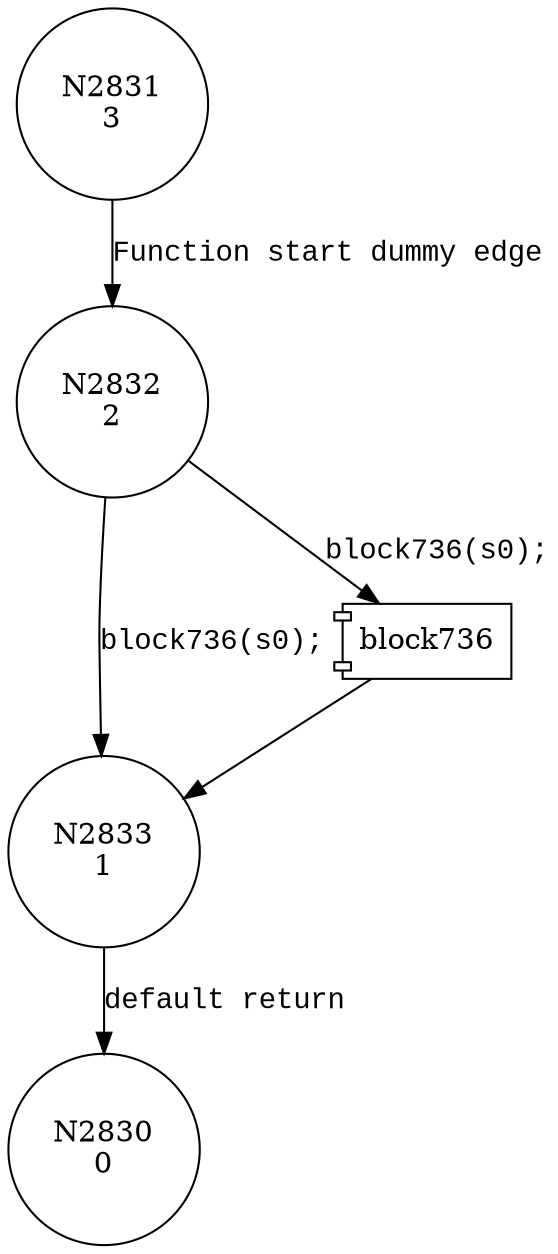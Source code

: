 digraph block2858 {
2831 [shape="circle" label="N2831\n3"]
2832 [shape="circle" label="N2832\n2"]
2833 [shape="circle" label="N2833\n1"]
2830 [shape="circle" label="N2830\n0"]
2831 -> 2832 [label="Function start dummy edge" fontname="Courier New"]
100096 [shape="component" label="block736"]
2832 -> 100096 [label="block736(s0);" fontname="Courier New"]
100096 -> 2833 [label="" fontname="Courier New"]
2832 -> 2833 [label="block736(s0);" fontname="Courier New"]
2833 -> 2830 [label="default return" fontname="Courier New"]
}